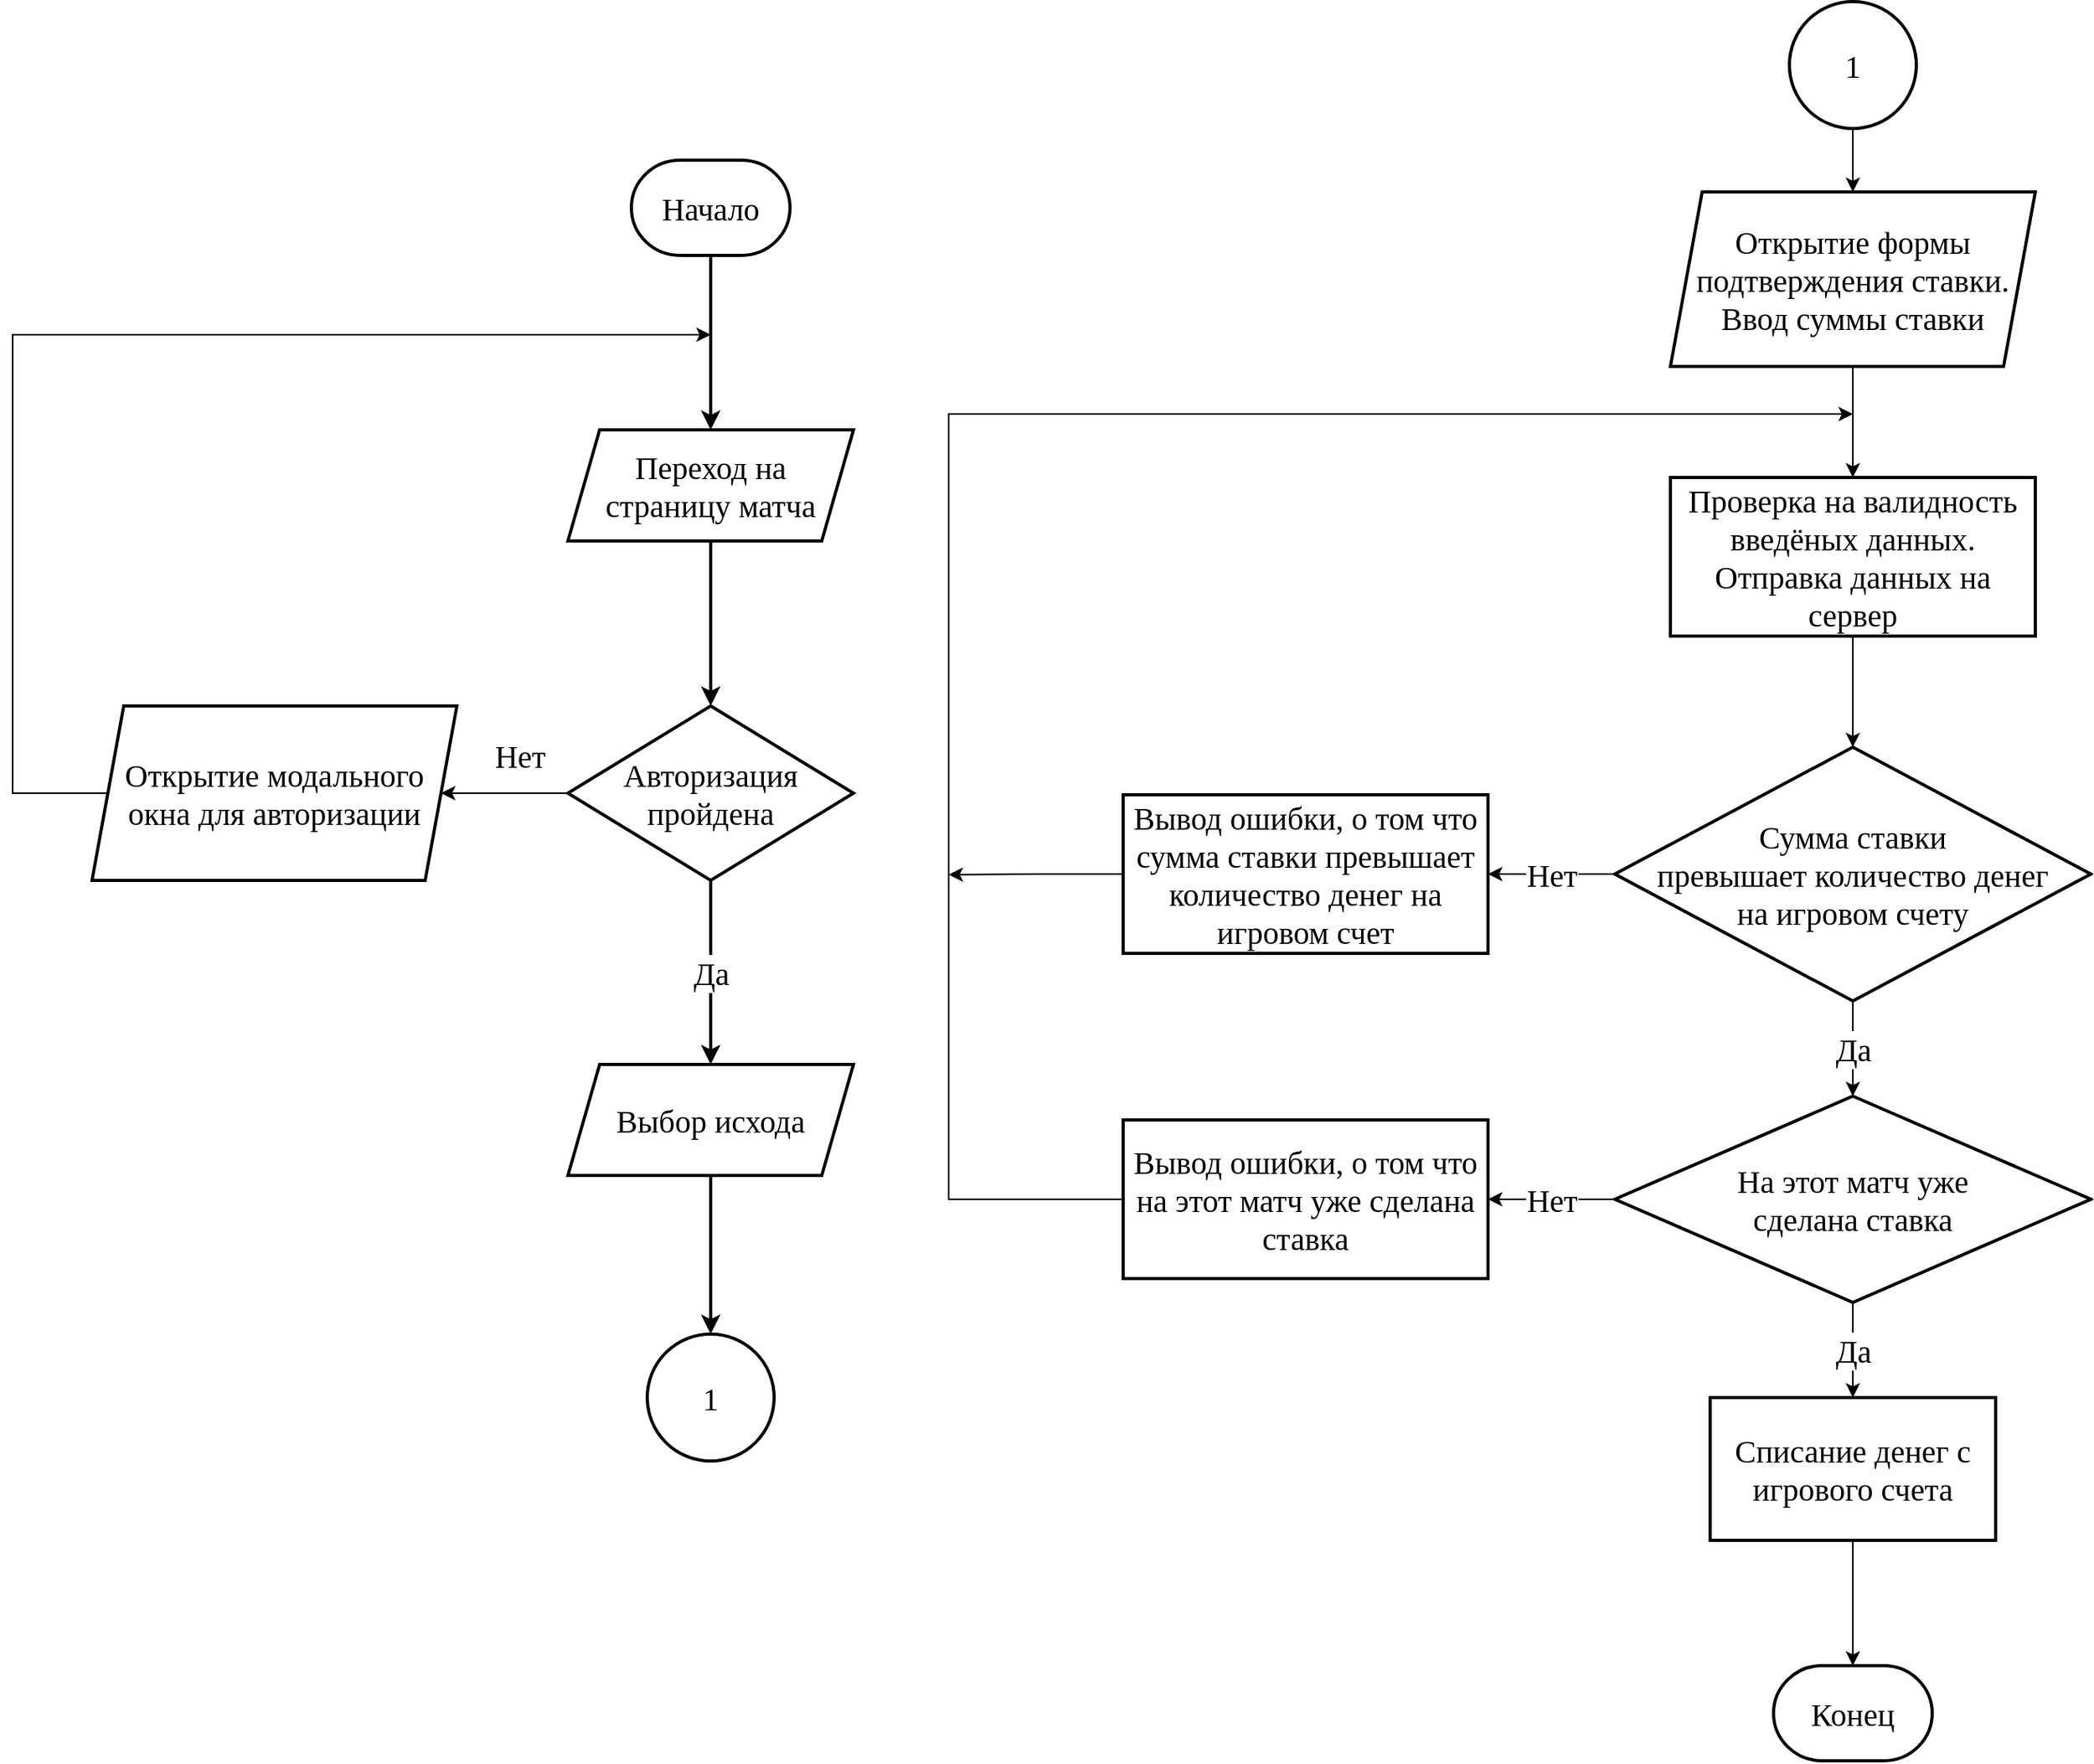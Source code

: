 <mxfile version="21.3.7" type="google">
  <diagram id="C5RBs43oDa-KdzZeNtuy" name="Page-1">
    <mxGraphModel dx="3187" dy="1698" grid="1" gridSize="10" guides="1" tooltips="1" connect="1" arrows="1" fold="1" page="1" pageScale="1" pageWidth="827" pageHeight="1169" math="0" shadow="0">
      <root>
        <mxCell id="WIyWlLk6GJQsqaUBKTNV-0" />
        <mxCell id="WIyWlLk6GJQsqaUBKTNV-1" parent="WIyWlLk6GJQsqaUBKTNV-0" />
        <mxCell id="lk70ItsfXe-UKx0cMRO--3" style="edgeStyle=orthogonalEdgeStyle;rounded=0;orthogonalLoop=1;jettySize=auto;html=1;exitX=0.5;exitY=1;exitDx=0;exitDy=0;exitPerimeter=0;entryX=0.5;entryY=0;entryDx=0;entryDy=0;fontFamily=Times New Roman;fontSize=20;strokeWidth=2;" edge="1" parent="WIyWlLk6GJQsqaUBKTNV-1" source="TY4NAdZdxOSAQZ4wENjc-0" target="lk70ItsfXe-UKx0cMRO--0">
          <mxGeometry relative="1" as="geometry" />
        </mxCell>
        <mxCell id="TY4NAdZdxOSAQZ4wENjc-0" value="&lt;font style=&quot;font-size: 20px;&quot;&gt;Начало&lt;/font&gt;" style="strokeWidth=2;html=1;shape=mxgraph.flowchart.terminator;whiteSpace=wrap;fontSize=20;fontFamily=Times New Roman;" parent="WIyWlLk6GJQsqaUBKTNV-1" vertex="1">
          <mxGeometry x="410" y="110" width="100" height="60" as="geometry" />
        </mxCell>
        <mxCell id="lk70ItsfXe-UKx0cMRO--5" value="Да" style="edgeStyle=orthogonalEdgeStyle;rounded=0;orthogonalLoop=1;jettySize=auto;html=1;exitX=0.5;exitY=1;exitDx=0;exitDy=0;exitPerimeter=0;entryX=0.5;entryY=0;entryDx=0;entryDy=0;fontFamily=Times New Roman;fontSize=20;strokeWidth=2;" edge="1" parent="WIyWlLk6GJQsqaUBKTNV-1" source="TY4NAdZdxOSAQZ4wENjc-1" target="lk70ItsfXe-UKx0cMRO--1">
          <mxGeometry relative="1" as="geometry" />
        </mxCell>
        <mxCell id="lk70ItsfXe-UKx0cMRO--15" style="edgeStyle=orthogonalEdgeStyle;rounded=0;orthogonalLoop=1;jettySize=auto;html=1;exitX=0;exitY=0.5;exitDx=0;exitDy=0;exitPerimeter=0;entryX=1;entryY=0.5;entryDx=0;entryDy=0;fontFamily=Times New Roman;fontSize=20;" edge="1" parent="WIyWlLk6GJQsqaUBKTNV-1" source="TY4NAdZdxOSAQZ4wENjc-1" target="lk70ItsfXe-UKx0cMRO--9">
          <mxGeometry relative="1" as="geometry" />
        </mxCell>
        <mxCell id="TY4NAdZdxOSAQZ4wENjc-1" value="&lt;font style=&quot;font-size: 20px;&quot;&gt;Авторизация пройдена&lt;/font&gt;" style="strokeWidth=2;html=1;shape=mxgraph.flowchart.decision;whiteSpace=wrap;fontFamily=Times New Roman;fontSize=20;" parent="WIyWlLk6GJQsqaUBKTNV-1" vertex="1">
          <mxGeometry x="370" y="454" width="180" height="110" as="geometry" />
        </mxCell>
        <mxCell id="lk70ItsfXe-UKx0cMRO--4" style="edgeStyle=orthogonalEdgeStyle;rounded=0;orthogonalLoop=1;jettySize=auto;html=1;exitX=0.5;exitY=1;exitDx=0;exitDy=0;fontFamily=Times New Roman;fontSize=20;strokeWidth=2;" edge="1" parent="WIyWlLk6GJQsqaUBKTNV-1" source="lk70ItsfXe-UKx0cMRO--0" target="TY4NAdZdxOSAQZ4wENjc-1">
          <mxGeometry relative="1" as="geometry" />
        </mxCell>
        <mxCell id="lk70ItsfXe-UKx0cMRO--0" value="&lt;font style=&quot;font-size: 20px;&quot;&gt;Переход на страницу матча&lt;/font&gt;" style="shape=parallelogram;perimeter=parallelogramPerimeter;whiteSpace=wrap;html=1;fixedSize=1;fontFamily=Times New Roman;strokeWidth=2;fontSize=20;" vertex="1" parent="WIyWlLk6GJQsqaUBKTNV-1">
          <mxGeometry x="370" y="280" width="180" height="70" as="geometry" />
        </mxCell>
        <mxCell id="lk70ItsfXe-UKx0cMRO--6" style="edgeStyle=orthogonalEdgeStyle;rounded=0;orthogonalLoop=1;jettySize=auto;html=1;exitX=0.5;exitY=1;exitDx=0;exitDy=0;fontFamily=Times New Roman;fontSize=20;strokeWidth=2;" edge="1" parent="WIyWlLk6GJQsqaUBKTNV-1" source="lk70ItsfXe-UKx0cMRO--1" target="lk70ItsfXe-UKx0cMRO--2">
          <mxGeometry relative="1" as="geometry" />
        </mxCell>
        <mxCell id="lk70ItsfXe-UKx0cMRO--1" value="&lt;font style=&quot;font-size: 20px;&quot;&gt;Выбор исхода&lt;/font&gt;" style="shape=parallelogram;perimeter=parallelogramPerimeter;whiteSpace=wrap;html=1;fixedSize=1;fontFamily=Times New Roman;strokeWidth=2;fontSize=20;" vertex="1" parent="WIyWlLk6GJQsqaUBKTNV-1">
          <mxGeometry x="370" y="680" width="180" height="70" as="geometry" />
        </mxCell>
        <mxCell id="lk70ItsfXe-UKx0cMRO--2" value="1" style="ellipse;whiteSpace=wrap;html=1;aspect=fixed;fontFamily=Times New Roman;fontSize=20;strokeWidth=2;" vertex="1" parent="WIyWlLk6GJQsqaUBKTNV-1">
          <mxGeometry x="420" y="850" width="80" height="80" as="geometry" />
        </mxCell>
        <mxCell id="lk70ItsfXe-UKx0cMRO--18" style="edgeStyle=orthogonalEdgeStyle;rounded=0;orthogonalLoop=1;jettySize=auto;html=1;exitX=0.5;exitY=1;exitDx=0;exitDy=0;entryX=0.5;entryY=0;entryDx=0;entryDy=0;fontFamily=Times New Roman;fontSize=20;" edge="1" parent="WIyWlLk6GJQsqaUBKTNV-1" source="lk70ItsfXe-UKx0cMRO--7" target="lk70ItsfXe-UKx0cMRO--8">
          <mxGeometry relative="1" as="geometry" />
        </mxCell>
        <mxCell id="lk70ItsfXe-UKx0cMRO--7" value="1" style="ellipse;whiteSpace=wrap;html=1;aspect=fixed;fontFamily=Times New Roman;fontSize=20;strokeWidth=2;" vertex="1" parent="WIyWlLk6GJQsqaUBKTNV-1">
          <mxGeometry x="1140" y="10" width="80" height="80" as="geometry" />
        </mxCell>
        <mxCell id="lk70ItsfXe-UKx0cMRO--19" style="edgeStyle=orthogonalEdgeStyle;rounded=0;orthogonalLoop=1;jettySize=auto;html=1;exitX=0.5;exitY=1;exitDx=0;exitDy=0;entryX=0.5;entryY=0;entryDx=0;entryDy=0;fontFamily=Times New Roman;fontSize=20;" edge="1" parent="WIyWlLk6GJQsqaUBKTNV-1" source="lk70ItsfXe-UKx0cMRO--8" target="lk70ItsfXe-UKx0cMRO--10">
          <mxGeometry relative="1" as="geometry" />
        </mxCell>
        <mxCell id="lk70ItsfXe-UKx0cMRO--8" value="&lt;font style=&quot;font-size: 20px;&quot;&gt;Открытие формы подтверждения ставки. Ввод суммы ставки&lt;/font&gt;" style="shape=parallelogram;perimeter=parallelogramPerimeter;whiteSpace=wrap;html=1;fixedSize=1;fontFamily=Times New Roman;strokeWidth=2;fontSize=20;" vertex="1" parent="WIyWlLk6GJQsqaUBKTNV-1">
          <mxGeometry x="1065" y="130" width="230" height="110" as="geometry" />
        </mxCell>
        <mxCell id="lk70ItsfXe-UKx0cMRO--16" style="edgeStyle=orthogonalEdgeStyle;rounded=0;orthogonalLoop=1;jettySize=auto;html=1;exitX=0;exitY=0.5;exitDx=0;exitDy=0;fontFamily=Times New Roman;fontSize=20;" edge="1" parent="WIyWlLk6GJQsqaUBKTNV-1" source="lk70ItsfXe-UKx0cMRO--9">
          <mxGeometry relative="1" as="geometry">
            <mxPoint x="460" y="220" as="targetPoint" />
            <Array as="points">
              <mxPoint x="20.0" y="509" />
              <mxPoint x="20.0" y="220" />
            </Array>
          </mxGeometry>
        </mxCell>
        <mxCell id="lk70ItsfXe-UKx0cMRO--9" value="&lt;font style=&quot;font-size: 20px;&quot;&gt;Открытие модального окна для авторизации&lt;/font&gt;" style="shape=parallelogram;perimeter=parallelogramPerimeter;whiteSpace=wrap;html=1;fixedSize=1;fontFamily=Times New Roman;strokeWidth=2;fontSize=20;" vertex="1" parent="WIyWlLk6GJQsqaUBKTNV-1">
          <mxGeometry x="70.0" y="454" width="230" height="110" as="geometry" />
        </mxCell>
        <mxCell id="lk70ItsfXe-UKx0cMRO--20" style="edgeStyle=orthogonalEdgeStyle;rounded=0;orthogonalLoop=1;jettySize=auto;html=1;exitX=0.5;exitY=1;exitDx=0;exitDy=0;entryX=0.5;entryY=0;entryDx=0;entryDy=0;entryPerimeter=0;fontFamily=Times New Roman;fontSize=20;" edge="1" parent="WIyWlLk6GJQsqaUBKTNV-1" source="lk70ItsfXe-UKx0cMRO--10" target="lk70ItsfXe-UKx0cMRO--11">
          <mxGeometry relative="1" as="geometry" />
        </mxCell>
        <mxCell id="lk70ItsfXe-UKx0cMRO--10" value="Проверка на валидность введёных данных. Отправка данных на сервер" style="rounded=0;whiteSpace=wrap;html=1;fontFamily=Times New Roman;fontSize=20;strokeWidth=2;" vertex="1" parent="WIyWlLk6GJQsqaUBKTNV-1">
          <mxGeometry x="1065" y="310" width="230" height="100" as="geometry" />
        </mxCell>
        <mxCell id="lk70ItsfXe-UKx0cMRO--21" value="Да" style="edgeStyle=orthogonalEdgeStyle;rounded=0;orthogonalLoop=1;jettySize=auto;html=1;exitX=0.5;exitY=1;exitDx=0;exitDy=0;exitPerimeter=0;entryX=0.5;entryY=0;entryDx=0;entryDy=0;entryPerimeter=0;fontFamily=Times New Roman;fontSize=20;" edge="1" parent="WIyWlLk6GJQsqaUBKTNV-1" source="lk70ItsfXe-UKx0cMRO--11" target="lk70ItsfXe-UKx0cMRO--12">
          <mxGeometry relative="1" as="geometry" />
        </mxCell>
        <mxCell id="lk70ItsfXe-UKx0cMRO--25" value="Нет" style="edgeStyle=orthogonalEdgeStyle;rounded=0;orthogonalLoop=1;jettySize=auto;html=1;exitX=0;exitY=0.5;exitDx=0;exitDy=0;exitPerimeter=0;entryX=1;entryY=0.5;entryDx=0;entryDy=0;fontFamily=Times New Roman;fontSize=20;" edge="1" parent="WIyWlLk6GJQsqaUBKTNV-1" source="lk70ItsfXe-UKx0cMRO--11" target="lk70ItsfXe-UKx0cMRO--24">
          <mxGeometry relative="1" as="geometry" />
        </mxCell>
        <mxCell id="lk70ItsfXe-UKx0cMRO--11" value="Сумма ставки &lt;br style=&quot;font-size: 20px;&quot;&gt;превышает количество денег &lt;br style=&quot;font-size: 20px;&quot;&gt;на игровом счету" style="strokeWidth=2;html=1;shape=mxgraph.flowchart.decision;whiteSpace=wrap;fontFamily=Times New Roman;fontSize=20;" vertex="1" parent="WIyWlLk6GJQsqaUBKTNV-1">
          <mxGeometry x="1030" y="480" width="300" height="160" as="geometry" />
        </mxCell>
        <mxCell id="lk70ItsfXe-UKx0cMRO--22" value="Да" style="edgeStyle=orthogonalEdgeStyle;rounded=0;orthogonalLoop=1;jettySize=auto;html=1;exitX=0.5;exitY=1;exitDx=0;exitDy=0;exitPerimeter=0;entryX=0.5;entryY=0;entryDx=0;entryDy=0;fontFamily=Times New Roman;fontSize=20;" edge="1" parent="WIyWlLk6GJQsqaUBKTNV-1" source="lk70ItsfXe-UKx0cMRO--12" target="lk70ItsfXe-UKx0cMRO--13">
          <mxGeometry relative="1" as="geometry" />
        </mxCell>
        <mxCell id="lk70ItsfXe-UKx0cMRO--27" value="Нет" style="edgeStyle=orthogonalEdgeStyle;rounded=0;orthogonalLoop=1;jettySize=auto;html=1;exitX=0;exitY=0.5;exitDx=0;exitDy=0;exitPerimeter=0;entryX=1;entryY=0.5;entryDx=0;entryDy=0;fontFamily=Times New Roman;fontSize=20;" edge="1" parent="WIyWlLk6GJQsqaUBKTNV-1" source="lk70ItsfXe-UKx0cMRO--12" target="lk70ItsfXe-UKx0cMRO--26">
          <mxGeometry relative="1" as="geometry">
            <Array as="points">
              <mxPoint x="990" y="765" />
              <mxPoint x="990" y="765" />
            </Array>
          </mxGeometry>
        </mxCell>
        <mxCell id="lk70ItsfXe-UKx0cMRO--12" value="На этот матч уже &lt;br style=&quot;font-size: 20px;&quot;&gt;сделана ставка" style="strokeWidth=2;html=1;shape=mxgraph.flowchart.decision;whiteSpace=wrap;fontFamily=Times New Roman;fontSize=20;verticalAlign=middle;" vertex="1" parent="WIyWlLk6GJQsqaUBKTNV-1">
          <mxGeometry x="1030" y="700" width="300" height="130" as="geometry" />
        </mxCell>
        <mxCell id="lk70ItsfXe-UKx0cMRO--23" style="edgeStyle=orthogonalEdgeStyle;rounded=0;orthogonalLoop=1;jettySize=auto;html=1;exitX=0.5;exitY=1;exitDx=0;exitDy=0;entryX=0.5;entryY=0;entryDx=0;entryDy=0;entryPerimeter=0;fontFamily=Times New Roman;fontSize=20;" edge="1" parent="WIyWlLk6GJQsqaUBKTNV-1" source="lk70ItsfXe-UKx0cMRO--13" target="lk70ItsfXe-UKx0cMRO--14">
          <mxGeometry relative="1" as="geometry" />
        </mxCell>
        <mxCell id="lk70ItsfXe-UKx0cMRO--13" value="Списание денег с игрового счета" style="rounded=0;whiteSpace=wrap;html=1;fontFamily=Times New Roman;fontSize=20;strokeWidth=2;" vertex="1" parent="WIyWlLk6GJQsqaUBKTNV-1">
          <mxGeometry x="1090" y="890" width="180" height="90" as="geometry" />
        </mxCell>
        <mxCell id="lk70ItsfXe-UKx0cMRO--14" value="&lt;font style=&quot;font-size: 20px;&quot;&gt;Конец&lt;/font&gt;" style="strokeWidth=2;html=1;shape=mxgraph.flowchart.terminator;whiteSpace=wrap;fontSize=20;fontFamily=Times New Roman;" vertex="1" parent="WIyWlLk6GJQsqaUBKTNV-1">
          <mxGeometry x="1130" y="1059" width="100" height="60" as="geometry" />
        </mxCell>
        <mxCell id="lk70ItsfXe-UKx0cMRO--17" value="Нет" style="text;html=1;strokeColor=none;fillColor=none;align=center;verticalAlign=middle;whiteSpace=wrap;rounded=0;fontFamily=Times New Roman;fontSize=20;" vertex="1" parent="WIyWlLk6GJQsqaUBKTNV-1">
          <mxGeometry x="310" y="470" width="60" height="30" as="geometry" />
        </mxCell>
        <mxCell id="lk70ItsfXe-UKx0cMRO--30" style="edgeStyle=orthogonalEdgeStyle;rounded=0;orthogonalLoop=1;jettySize=auto;html=1;exitX=0;exitY=0.5;exitDx=0;exitDy=0;fontFamily=Times New Roman;fontSize=20;" edge="1" parent="WIyWlLk6GJQsqaUBKTNV-1" source="lk70ItsfXe-UKx0cMRO--24">
          <mxGeometry relative="1" as="geometry">
            <mxPoint x="610" y="560.385" as="targetPoint" />
          </mxGeometry>
        </mxCell>
        <mxCell id="lk70ItsfXe-UKx0cMRO--24" value="Вывод ошибки, о том что сумма ставки превышает количество денег на игровом счет" style="rounded=0;whiteSpace=wrap;html=1;fontFamily=Times New Roman;fontSize=20;strokeWidth=2;" vertex="1" parent="WIyWlLk6GJQsqaUBKTNV-1">
          <mxGeometry x="720" y="510" width="230" height="100" as="geometry" />
        </mxCell>
        <mxCell id="lk70ItsfXe-UKx0cMRO--29" style="edgeStyle=orthogonalEdgeStyle;rounded=0;orthogonalLoop=1;jettySize=auto;html=1;exitX=0;exitY=0.5;exitDx=0;exitDy=0;fontFamily=Times New Roman;fontSize=20;" edge="1" parent="WIyWlLk6GJQsqaUBKTNV-1" source="lk70ItsfXe-UKx0cMRO--26">
          <mxGeometry relative="1" as="geometry">
            <mxPoint x="1180.0" y="270" as="targetPoint" />
            <Array as="points">
              <mxPoint x="610" y="765" />
              <mxPoint x="610" y="270" />
            </Array>
          </mxGeometry>
        </mxCell>
        <mxCell id="lk70ItsfXe-UKx0cMRO--26" value="Вывод ошибки, о том что на этот матч уже сделана ставка" style="rounded=0;whiteSpace=wrap;html=1;fontFamily=Times New Roman;fontSize=20;strokeWidth=2;" vertex="1" parent="WIyWlLk6GJQsqaUBKTNV-1">
          <mxGeometry x="720" y="715" width="230" height="100" as="geometry" />
        </mxCell>
      </root>
    </mxGraphModel>
  </diagram>
</mxfile>
